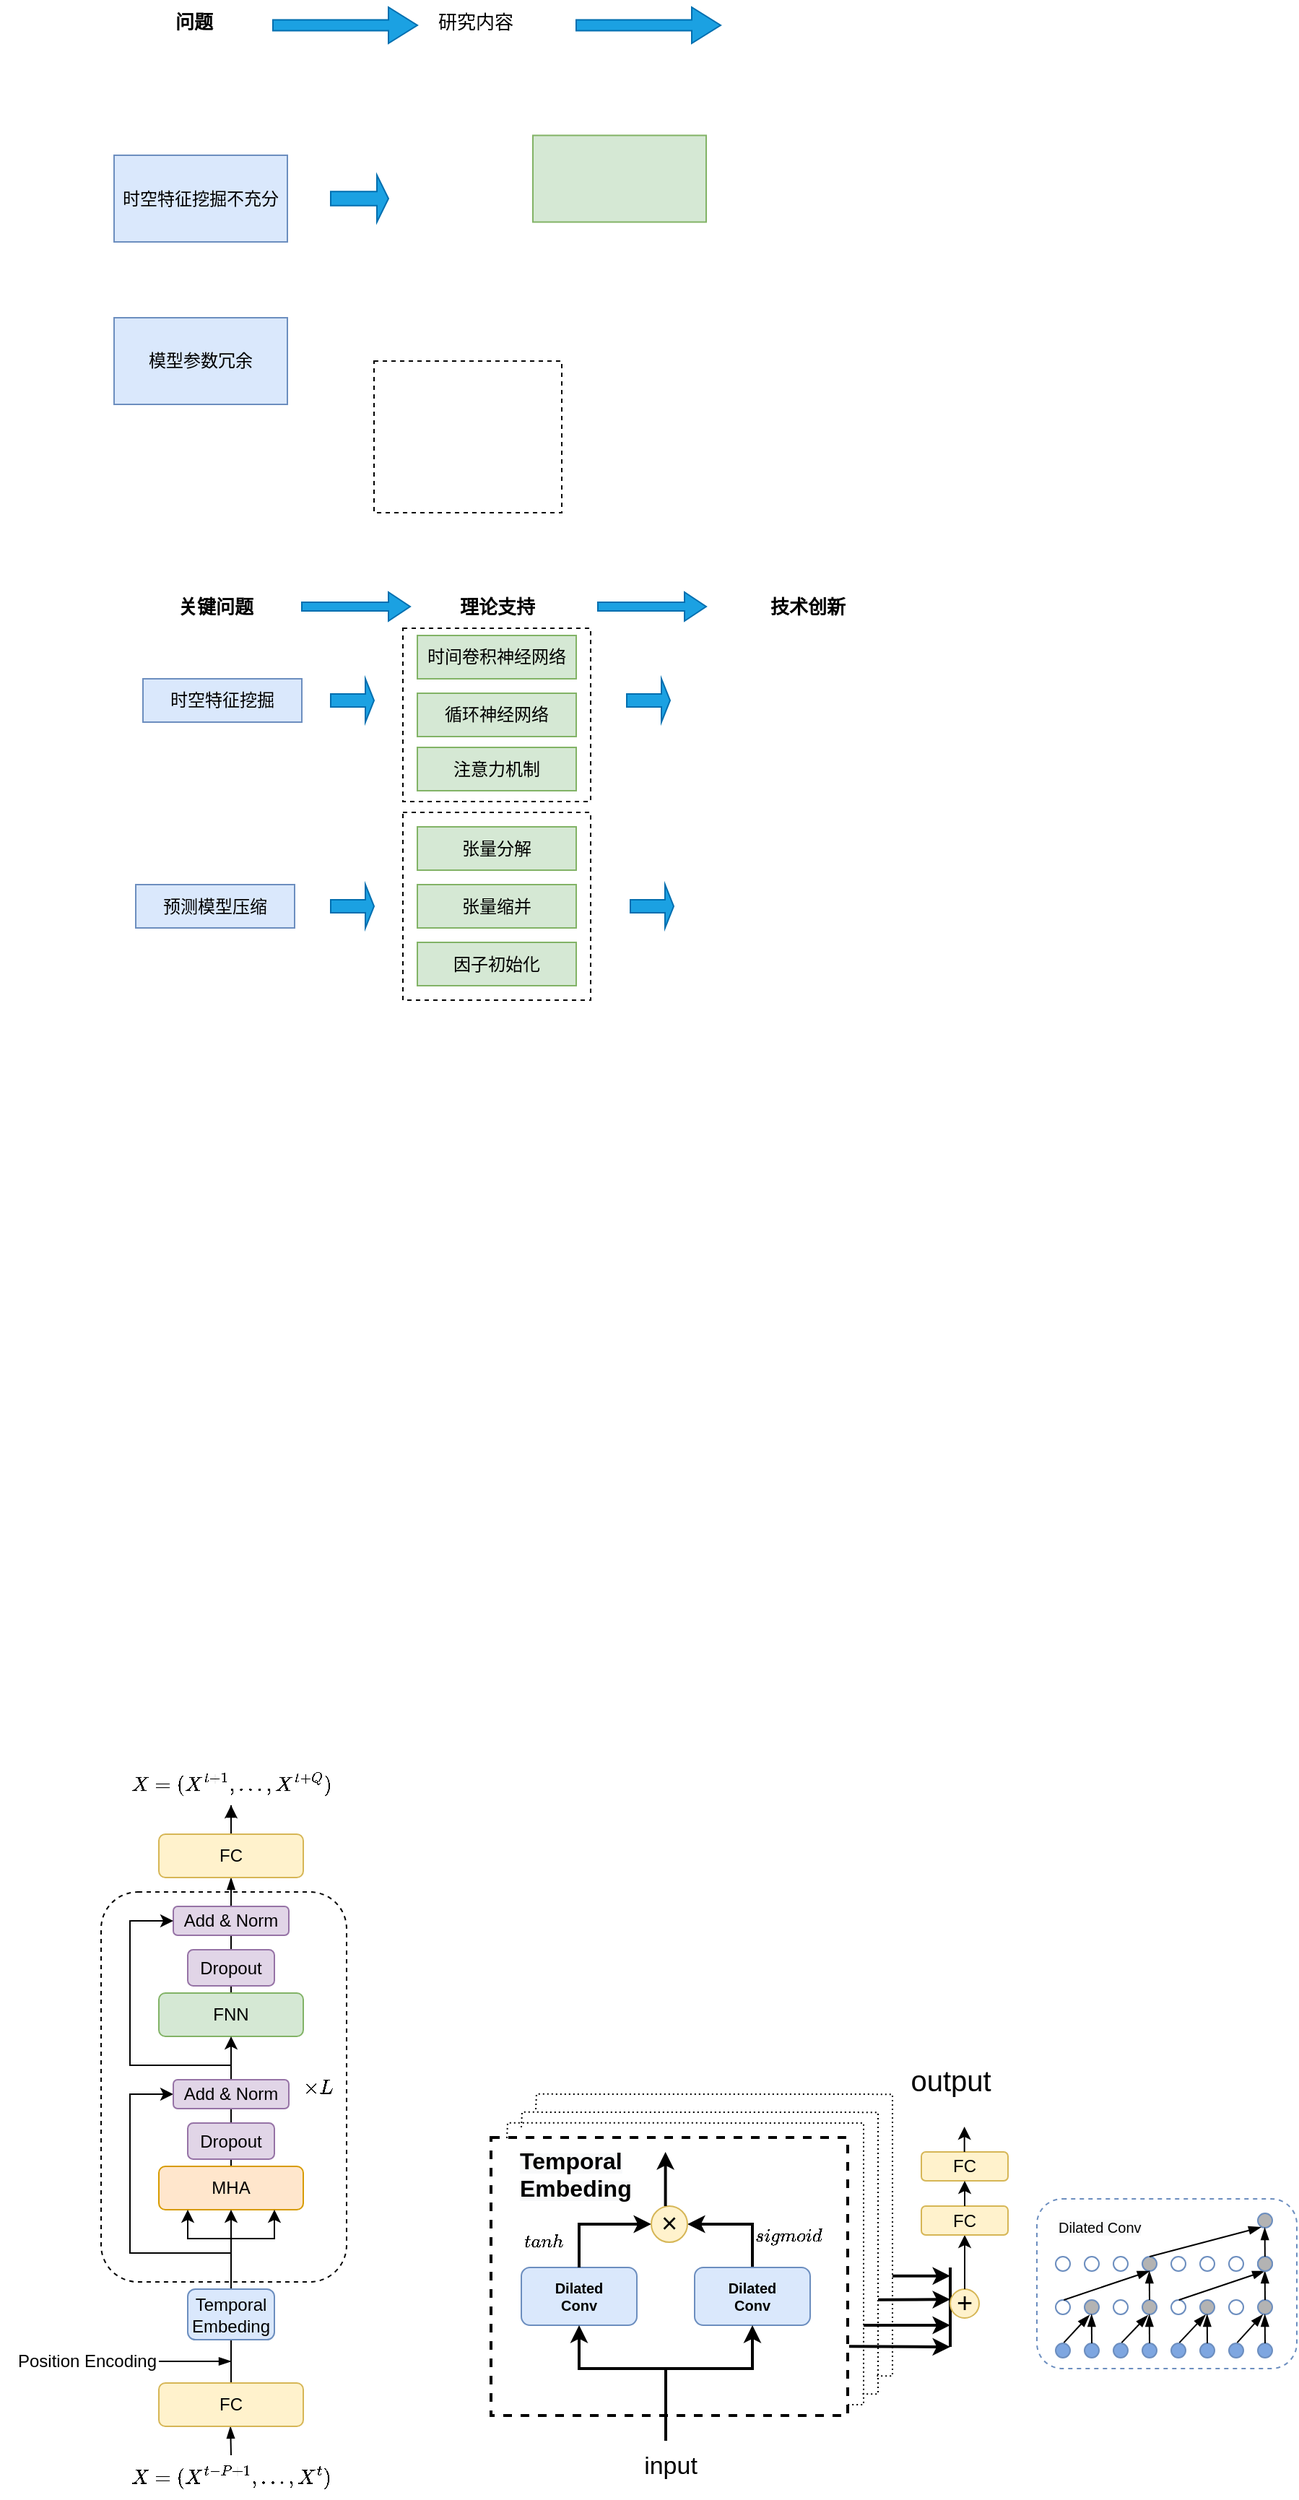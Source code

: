 <mxfile version="20.5.3" type="github">
  <diagram id="NPU_aEP58J2ReD9_5BpP" name="第 1 页">
    <mxGraphModel dx="1146" dy="634" grid="1" gridSize="10" guides="1" tooltips="1" connect="1" arrows="1" fold="1" page="1" pageScale="1" pageWidth="827" pageHeight="1169" math="1" shadow="0">
      <root>
        <mxCell id="0" />
        <mxCell id="1" parent="0" />
        <mxCell id="WZ7j747DOy_lru5aS8Ee-1" value="模型参数冗余" style="rounded=0;whiteSpace=wrap;html=1;fillColor=#dae8fc;strokeColor=#6c8ebf;" parent="1" vertex="1">
          <mxGeometry x="130" y="400" width="120" height="60" as="geometry" />
        </mxCell>
        <mxCell id="WZ7j747DOy_lru5aS8Ee-2" value="&lt;font style=&quot;font-size: 13px;&quot; face=&quot;Lucida Console&quot;&gt;&lt;b&gt;问题&lt;/b&gt;&lt;/font&gt;" style="text;html=1;align=center;verticalAlign=middle;resizable=0;points=[];autosize=1;strokeColor=none;fillColor=none;" parent="1" vertex="1">
          <mxGeometry x="160" y="180" width="50" height="30" as="geometry" />
        </mxCell>
        <mxCell id="WZ7j747DOy_lru5aS8Ee-3" value="时空特征挖掘不充分" style="rounded=0;whiteSpace=wrap;html=1;fillColor=#dae8fc;strokeColor=#6c8ebf;" parent="1" vertex="1">
          <mxGeometry x="130" y="287.5" width="120" height="60" as="geometry" />
        </mxCell>
        <mxCell id="WZ7j747DOy_lru5aS8Ee-6" value="研究内容" style="text;html=1;align=center;verticalAlign=middle;resizable=0;points=[];autosize=1;strokeColor=none;fillColor=none;fontSize=13;fontFamily=Lucida Console;" parent="1" vertex="1">
          <mxGeometry x="340" y="180" width="80" height="30" as="geometry" />
        </mxCell>
        <mxCell id="WZ7j747DOy_lru5aS8Ee-8" value="" style="shape=singleArrow;whiteSpace=wrap;html=1;fontFamily=Lucida Console;fontSize=13;fillColor=#1ba1e2;fontColor=#ffffff;strokeColor=#006EAF;" parent="1" vertex="1">
          <mxGeometry x="240" y="185" width="100" height="25" as="geometry" />
        </mxCell>
        <mxCell id="WZ7j747DOy_lru5aS8Ee-10" value="" style="shape=singleArrow;whiteSpace=wrap;html=1;fontFamily=Lucida Console;fontSize=13;fillColor=#1ba1e2;fontColor=#ffffff;strokeColor=#006EAF;" parent="1" vertex="1">
          <mxGeometry x="450" y="185" width="100" height="25" as="geometry" />
        </mxCell>
        <mxCell id="WZ7j747DOy_lru5aS8Ee-11" value="" style="shape=singleArrow;whiteSpace=wrap;html=1;fontFamily=Lucida Console;fontSize=13;fillColor=#1ba1e2;fontColor=#ffffff;strokeColor=#006EAF;" parent="1" vertex="1">
          <mxGeometry x="280" y="301.25" width="40" height="32.5" as="geometry" />
        </mxCell>
        <mxCell id="WZ7j747DOy_lru5aS8Ee-12" value="" style="rounded=0;whiteSpace=wrap;html=1;fontFamily=Lucida Console;fontSize=13;fillColor=#d5e8d4;strokeColor=#82b366;" parent="1" vertex="1">
          <mxGeometry x="420" y="273.75" width="120" height="60" as="geometry" />
        </mxCell>
        <mxCell id="WZ7j747DOy_lru5aS8Ee-13" value="时空特征挖掘" style="rounded=0;whiteSpace=wrap;html=1;fillColor=#dae8fc;strokeColor=#6c8ebf;" parent="1" vertex="1">
          <mxGeometry x="150" y="650" width="110" height="30" as="geometry" />
        </mxCell>
        <mxCell id="WZ7j747DOy_lru5aS8Ee-14" value="&lt;b&gt;关键问题&lt;/b&gt;" style="text;html=1;align=center;verticalAlign=middle;resizable=0;points=[];autosize=1;strokeColor=none;fillColor=none;fontSize=13;fontFamily=Lucida Console;" parent="1" vertex="1">
          <mxGeometry x="160" y="585" width="80" height="30" as="geometry" />
        </mxCell>
        <mxCell id="WZ7j747DOy_lru5aS8Ee-15" value="预测模型压缩" style="rounded=0;whiteSpace=wrap;html=1;fillColor=#dae8fc;strokeColor=#6c8ebf;" parent="1" vertex="1">
          <mxGeometry x="145" y="792.5" width="110" height="30" as="geometry" />
        </mxCell>
        <mxCell id="WZ7j747DOy_lru5aS8Ee-16" value="&lt;b&gt;理论支持&lt;/b&gt;" style="text;html=1;align=center;verticalAlign=middle;resizable=0;points=[];autosize=1;strokeColor=none;fillColor=none;fontSize=13;fontFamily=Lucida Console;" parent="1" vertex="1">
          <mxGeometry x="355" y="585" width="80" height="30" as="geometry" />
        </mxCell>
        <mxCell id="WZ7j747DOy_lru5aS8Ee-18" value="时间卷积神经网络" style="rounded=0;whiteSpace=wrap;html=1;fillColor=#d5e8d4;strokeColor=#82b366;" parent="1" vertex="1">
          <mxGeometry x="340" y="620" width="110" height="30" as="geometry" />
        </mxCell>
        <mxCell id="WZ7j747DOy_lru5aS8Ee-19" value="注意力机制" style="rounded=0;whiteSpace=wrap;html=1;fillColor=#d5e8d4;strokeColor=#82b366;" parent="1" vertex="1">
          <mxGeometry x="340" y="697.5" width="110" height="30" as="geometry" />
        </mxCell>
        <mxCell id="WZ7j747DOy_lru5aS8Ee-20" value="&lt;b&gt;技术创新&lt;/b&gt;" style="text;html=1;align=center;verticalAlign=middle;resizable=0;points=[];autosize=1;strokeColor=none;fillColor=none;fontSize=13;fontFamily=Lucida Console;" parent="1" vertex="1">
          <mxGeometry x="570" y="585" width="80" height="30" as="geometry" />
        </mxCell>
        <mxCell id="WZ7j747DOy_lru5aS8Ee-21" value="" style="shape=singleArrow;whiteSpace=wrap;html=1;fontFamily=Lucida Console;fontSize=13;fillColor=#1ba1e2;fontColor=#ffffff;strokeColor=#006EAF;" parent="1" vertex="1">
          <mxGeometry x="260" y="590" width="75" height="20" as="geometry" />
        </mxCell>
        <mxCell id="WZ7j747DOy_lru5aS8Ee-23" value="" style="shape=singleArrow;whiteSpace=wrap;html=1;fontFamily=Lucida Console;fontSize=13;fillColor=#1ba1e2;fontColor=#ffffff;strokeColor=#006EAF;" parent="1" vertex="1">
          <mxGeometry x="465" y="590" width="75" height="20" as="geometry" />
        </mxCell>
        <mxCell id="WZ7j747DOy_lru5aS8Ee-25" value="张量分解" style="rounded=0;whiteSpace=wrap;html=1;fillColor=#d5e8d4;strokeColor=#82b366;" parent="1" vertex="1">
          <mxGeometry x="340" y="752.5" width="110" height="30" as="geometry" />
        </mxCell>
        <mxCell id="WZ7j747DOy_lru5aS8Ee-26" value="张量缩并" style="rounded=0;whiteSpace=wrap;html=1;fillColor=#d5e8d4;strokeColor=#82b366;" parent="1" vertex="1">
          <mxGeometry x="340" y="792.5" width="110" height="30" as="geometry" />
        </mxCell>
        <mxCell id="WZ7j747DOy_lru5aS8Ee-27" value="因子初始化" style="rounded=0;whiteSpace=wrap;html=1;fillColor=#d5e8d4;strokeColor=#82b366;" parent="1" vertex="1">
          <mxGeometry x="340" y="832.5" width="110" height="30" as="geometry" />
        </mxCell>
        <mxCell id="WZ7j747DOy_lru5aS8Ee-28" value="" style="rounded=0;whiteSpace=wrap;html=1;fontFamily=Lucida Console;fontSize=13;dashed=1;fillColor=none;" parent="1" vertex="1">
          <mxGeometry x="330" y="742.5" width="130" height="130" as="geometry" />
        </mxCell>
        <mxCell id="WZ7j747DOy_lru5aS8Ee-29" value="" style="rounded=0;whiteSpace=wrap;html=1;fontFamily=Lucida Console;fontSize=13;dashed=1;fillColor=none;" parent="1" vertex="1">
          <mxGeometry x="310" y="430" width="130" height="105" as="geometry" />
        </mxCell>
        <mxCell id="WZ7j747DOy_lru5aS8Ee-30" value="" style="shape=singleArrow;whiteSpace=wrap;html=1;fontFamily=Lucida Console;fontSize=13;fillColor=#1ba1e2;fontColor=#ffffff;strokeColor=#006EAF;" parent="1" vertex="1">
          <mxGeometry x="280" y="650" width="30" height="30" as="geometry" />
        </mxCell>
        <mxCell id="WZ7j747DOy_lru5aS8Ee-31" value="" style="shape=singleArrow;whiteSpace=wrap;html=1;fontFamily=Lucida Console;fontSize=13;fillColor=#1ba1e2;fontColor=#ffffff;strokeColor=#006EAF;" parent="1" vertex="1">
          <mxGeometry x="280" y="792.5" width="30" height="30" as="geometry" />
        </mxCell>
        <mxCell id="WZ7j747DOy_lru5aS8Ee-32" value="" style="rounded=0;whiteSpace=wrap;html=1;fontFamily=Lucida Console;fontSize=13;dashed=1;fillColor=none;" parent="1" vertex="1">
          <mxGeometry x="330" y="615" width="130" height="120" as="geometry" />
        </mxCell>
        <mxCell id="uu5v_pjKChr5HiKAVfeQ-1" value="循环神经网络" style="rounded=0;whiteSpace=wrap;html=1;fillColor=#d5e8d4;strokeColor=#82b366;" vertex="1" parent="1">
          <mxGeometry x="340" y="660" width="110" height="30" as="geometry" />
        </mxCell>
        <mxCell id="uu5v_pjKChr5HiKAVfeQ-8" value="" style="shape=singleArrow;whiteSpace=wrap;html=1;fontFamily=Lucida Console;fontSize=13;fillColor=#1ba1e2;fontColor=#ffffff;strokeColor=#006EAF;" vertex="1" parent="1">
          <mxGeometry x="485" y="650" width="30" height="30" as="geometry" />
        </mxCell>
        <mxCell id="uu5v_pjKChr5HiKAVfeQ-9" value="" style="shape=singleArrow;whiteSpace=wrap;html=1;fontFamily=Lucida Console;fontSize=13;fillColor=#1ba1e2;fontColor=#ffffff;strokeColor=#006EAF;" vertex="1" parent="1">
          <mxGeometry x="487.5" y="792.5" width="30" height="30" as="geometry" />
        </mxCell>
        <mxCell id="uu5v_pjKChr5HiKAVfeQ-154" style="edgeStyle=orthogonalEdgeStyle;rounded=0;orthogonalLoop=1;jettySize=auto;html=1;startArrow=none;startFill=0;endArrow=blockThin;endFill=1;" edge="1" parent="1" source="uu5v_pjKChr5HiKAVfeQ-155">
          <mxGeometry relative="1" as="geometry">
            <mxPoint x="211" y="1480" as="targetPoint" />
          </mxGeometry>
        </mxCell>
        <mxCell id="uu5v_pjKChr5HiKAVfeQ-155" value="FNN" style="rounded=1;whiteSpace=wrap;html=1;fillColor=#d5e8d4;strokeColor=#82b366;" vertex="1" parent="1">
          <mxGeometry x="161" y="1560" width="100" height="30" as="geometry" />
        </mxCell>
        <mxCell id="uu5v_pjKChr5HiKAVfeQ-156" value="" style="edgeStyle=orthogonalEdgeStyle;rounded=0;orthogonalLoop=1;jettySize=auto;html=1;" edge="1" parent="1" source="uu5v_pjKChr5HiKAVfeQ-157" target="uu5v_pjKChr5HiKAVfeQ-155">
          <mxGeometry relative="1" as="geometry" />
        </mxCell>
        <mxCell id="uu5v_pjKChr5HiKAVfeQ-157" value="MHA" style="rounded=1;whiteSpace=wrap;html=1;fillColor=#ffe6cc;strokeColor=#d79b00;" vertex="1" parent="1">
          <mxGeometry x="161" y="1680" width="100" height="30" as="geometry" />
        </mxCell>
        <mxCell id="uu5v_pjKChr5HiKAVfeQ-158" value="$$X = (X^{t-P+1},...,X^{t})$$" style="text;html=1;align=center;verticalAlign=middle;resizable=0;points=[];autosize=1;strokeColor=none;fillColor=none;" vertex="1" parent="1">
          <mxGeometry x="126" y="1880" width="170" height="30" as="geometry" />
        </mxCell>
        <mxCell id="uu5v_pjKChr5HiKAVfeQ-159" value="" style="endArrow=blockThin;html=1;rounded=0;endFill=1;" edge="1" parent="1">
          <mxGeometry width="50" height="50" relative="1" as="geometry">
            <mxPoint x="211" y="1880" as="sourcePoint" />
            <mxPoint x="210.58" y="1860" as="targetPoint" />
          </mxGeometry>
        </mxCell>
        <mxCell id="uu5v_pjKChr5HiKAVfeQ-160" style="edgeStyle=orthogonalEdgeStyle;rounded=0;orthogonalLoop=1;jettySize=auto;html=1;endArrow=classic;endFill=1;" edge="1" parent="1" source="uu5v_pjKChr5HiKAVfeQ-161">
          <mxGeometry relative="1" as="geometry">
            <mxPoint x="211" y="1710" as="targetPoint" />
          </mxGeometry>
        </mxCell>
        <mxCell id="uu5v_pjKChr5HiKAVfeQ-161" value="FC" style="rounded=1;whiteSpace=wrap;html=1;fillColor=#fff2cc;strokeColor=#d6b656;" vertex="1" parent="1">
          <mxGeometry x="161" y="1830" width="100" height="30" as="geometry" />
        </mxCell>
        <mxCell id="uu5v_pjKChr5HiKAVfeQ-162" value="" style="endArrow=classic;html=1;rounded=0;endFill=1;startArrow=classic;startFill=1;" edge="1" parent="1">
          <mxGeometry width="50" height="50" relative="1" as="geometry">
            <mxPoint x="181" y="1710" as="sourcePoint" />
            <mxPoint x="241" y="1710" as="targetPoint" />
            <Array as="points">
              <mxPoint x="181" y="1730" />
              <mxPoint x="241" y="1730" />
            </Array>
          </mxGeometry>
        </mxCell>
        <mxCell id="uu5v_pjKChr5HiKAVfeQ-163" value="" style="endArrow=classic;html=1;rounded=0;entryX=0;entryY=0.5;entryDx=0;entryDy=0;" edge="1" parent="1" target="uu5v_pjKChr5HiKAVfeQ-168">
          <mxGeometry width="50" height="50" relative="1" as="geometry">
            <mxPoint x="211" y="1740" as="sourcePoint" />
            <mxPoint x="161" y="1630" as="targetPoint" />
            <Array as="points">
              <mxPoint x="141" y="1740" />
              <mxPoint x="141" y="1630" />
            </Array>
          </mxGeometry>
        </mxCell>
        <mxCell id="uu5v_pjKChr5HiKAVfeQ-164" style="edgeStyle=orthogonalEdgeStyle;rounded=0;orthogonalLoop=1;jettySize=auto;html=1;startArrow=none;startFill=0;endArrow=blockThin;endFill=1;" edge="1" parent="1">
          <mxGeometry relative="1" as="geometry">
            <mxPoint x="211" y="1815" as="targetPoint" />
            <mxPoint x="161" y="1815" as="sourcePoint" />
          </mxGeometry>
        </mxCell>
        <mxCell id="uu5v_pjKChr5HiKAVfeQ-165" value="Position Encoding" style="text;html=1;align=center;verticalAlign=middle;resizable=0;points=[];autosize=1;strokeColor=none;fillColor=none;" vertex="1" parent="1">
          <mxGeometry x="51" y="1800" width="120" height="30" as="geometry" />
        </mxCell>
        <mxCell id="uu5v_pjKChr5HiKAVfeQ-166" value="Temporal Embeding" style="rounded=1;whiteSpace=wrap;html=1;fillColor=#dae8fc;strokeColor=#6c8ebf;" vertex="1" parent="1">
          <mxGeometry x="181" y="1765" width="60" height="35" as="geometry" />
        </mxCell>
        <mxCell id="uu5v_pjKChr5HiKAVfeQ-167" value="Dropout" style="rounded=1;whiteSpace=wrap;html=1;fillColor=#e1d5e7;strokeColor=#9673a6;" vertex="1" parent="1">
          <mxGeometry x="181" y="1650" width="60" height="25" as="geometry" />
        </mxCell>
        <mxCell id="uu5v_pjKChr5HiKAVfeQ-168" value="Add &amp;amp; Norm" style="rounded=1;whiteSpace=wrap;html=1;fillColor=#e1d5e7;strokeColor=#9673a6;" vertex="1" parent="1">
          <mxGeometry x="171" y="1620" width="80" height="20" as="geometry" />
        </mxCell>
        <mxCell id="uu5v_pjKChr5HiKAVfeQ-169" value="Dropout" style="rounded=1;whiteSpace=wrap;html=1;fillColor=#e1d5e7;strokeColor=#9673a6;" vertex="1" parent="1">
          <mxGeometry x="181" y="1530" width="60" height="25" as="geometry" />
        </mxCell>
        <mxCell id="uu5v_pjKChr5HiKAVfeQ-170" value="Add &amp;amp; Norm" style="rounded=1;whiteSpace=wrap;html=1;fillColor=#e1d5e7;strokeColor=#9673a6;" vertex="1" parent="1">
          <mxGeometry x="171" y="1500" width="80" height="20" as="geometry" />
        </mxCell>
        <mxCell id="uu5v_pjKChr5HiKAVfeQ-171" value="" style="endArrow=classic;html=1;rounded=0;entryX=0;entryY=0.5;entryDx=0;entryDy=0;" edge="1" parent="1" target="uu5v_pjKChr5HiKAVfeQ-170">
          <mxGeometry width="50" height="50" relative="1" as="geometry">
            <mxPoint x="211" y="1610" as="sourcePoint" />
            <mxPoint x="171" y="1500" as="targetPoint" />
            <Array as="points">
              <mxPoint x="141" y="1610" />
              <mxPoint x="141" y="1510" />
            </Array>
          </mxGeometry>
        </mxCell>
        <mxCell id="uu5v_pjKChr5HiKAVfeQ-172" style="edgeStyle=orthogonalEdgeStyle;rounded=0;orthogonalLoop=1;jettySize=auto;html=1;startArrow=none;startFill=0;endArrow=classic;endFill=1;" edge="1" parent="1" source="uu5v_pjKChr5HiKAVfeQ-174">
          <mxGeometry relative="1" as="geometry">
            <mxPoint x="211" y="1430" as="targetPoint" />
          </mxGeometry>
        </mxCell>
        <mxCell id="uu5v_pjKChr5HiKAVfeQ-173" value="" style="edgeStyle=orthogonalEdgeStyle;rounded=0;orthogonalLoop=1;jettySize=auto;html=1;fontSize=20;endArrow=blockThin;endFill=1;" edge="1" parent="1" source="uu5v_pjKChr5HiKAVfeQ-174" target="uu5v_pjKChr5HiKAVfeQ-175">
          <mxGeometry relative="1" as="geometry" />
        </mxCell>
        <mxCell id="uu5v_pjKChr5HiKAVfeQ-174" value="FC" style="rounded=1;whiteSpace=wrap;html=1;fillColor=#fff2cc;strokeColor=#d6b656;" vertex="1" parent="1">
          <mxGeometry x="161" y="1450" width="100" height="30" as="geometry" />
        </mxCell>
        <mxCell id="uu5v_pjKChr5HiKAVfeQ-175" value="$$X = (X^{t+1},...,X^{t+Q})$$" style="text;html=1;align=center;verticalAlign=middle;resizable=0;points=[];autosize=1;strokeColor=none;fillColor=none;" vertex="1" parent="1">
          <mxGeometry x="121" y="1400" width="180" height="30" as="geometry" />
        </mxCell>
        <mxCell id="uu5v_pjKChr5HiKAVfeQ-176" value="" style="rounded=1;whiteSpace=wrap;html=1;fillColor=none;dashed=1;" vertex="1" parent="1">
          <mxGeometry x="121" y="1490" width="170" height="270" as="geometry" />
        </mxCell>
        <mxCell id="uu5v_pjKChr5HiKAVfeQ-177" value="$$×L$$" style="text;html=1;align=center;verticalAlign=middle;resizable=0;points=[];autosize=1;strokeColor=none;fillColor=none;dashed=1;" vertex="1" parent="1">
          <mxGeometry x="241" y="1610" width="60" height="30" as="geometry" />
        </mxCell>
        <mxCell id="uu5v_pjKChr5HiKAVfeQ-178" value="" style="rounded=1;whiteSpace=wrap;html=1;fillColor=none;strokeColor=#6c8ebf;dashed=1;" vertex="1" parent="1">
          <mxGeometry x="769" y="1702.5" width="180" height="117.5" as="geometry" />
        </mxCell>
        <mxCell id="uu5v_pjKChr5HiKAVfeQ-179" value="" style="ellipse;whiteSpace=wrap;html=1;aspect=fixed;fillColor=#7EA6E0;strokeColor=#6c8ebf;" vertex="1" parent="1">
          <mxGeometry x="782" y="1802.5" width="10" height="10" as="geometry" />
        </mxCell>
        <mxCell id="uu5v_pjKChr5HiKAVfeQ-180" value="" style="ellipse;whiteSpace=wrap;html=1;aspect=fixed;fillColor=#7EA6E0;strokeColor=#6c8ebf;" vertex="1" parent="1">
          <mxGeometry x="802" y="1802.5" width="10" height="10" as="geometry" />
        </mxCell>
        <mxCell id="uu5v_pjKChr5HiKAVfeQ-181" value="" style="ellipse;whiteSpace=wrap;html=1;aspect=fixed;fillColor=#FFFFFF;strokeColor=#6c8ebf;" vertex="1" parent="1">
          <mxGeometry x="782" y="1772.5" width="10" height="10" as="geometry" />
        </mxCell>
        <mxCell id="uu5v_pjKChr5HiKAVfeQ-182" value="" style="ellipse;whiteSpace=wrap;html=1;aspect=fixed;fillColor=#B3B3B3;strokeColor=#6c8ebf;" vertex="1" parent="1">
          <mxGeometry x="802" y="1772.5" width="10" height="10" as="geometry" />
        </mxCell>
        <mxCell id="uu5v_pjKChr5HiKAVfeQ-183" value="" style="ellipse;whiteSpace=wrap;html=1;aspect=fixed;fillColor=#FFFFFF;strokeColor=#6c8ebf;" vertex="1" parent="1">
          <mxGeometry x="782" y="1742.5" width="10" height="10" as="geometry" />
        </mxCell>
        <mxCell id="uu5v_pjKChr5HiKAVfeQ-184" value="" style="ellipse;whiteSpace=wrap;html=1;aspect=fixed;fillColor=#FFFFFF;strokeColor=#6c8ebf;" vertex="1" parent="1">
          <mxGeometry x="802" y="1742.5" width="10" height="10" as="geometry" />
        </mxCell>
        <mxCell id="uu5v_pjKChr5HiKAVfeQ-185" value="" style="ellipse;whiteSpace=wrap;html=1;aspect=fixed;fillColor=#FFFFFF;strokeColor=#6c8ebf;" vertex="1" parent="1">
          <mxGeometry x="822" y="1742.5" width="10" height="10" as="geometry" />
        </mxCell>
        <mxCell id="uu5v_pjKChr5HiKAVfeQ-186" value="" style="ellipse;whiteSpace=wrap;html=1;aspect=fixed;fillColor=#B3B3B3;strokeColor=#6c8ebf;" vertex="1" parent="1">
          <mxGeometry x="842" y="1742.5" width="10" height="10" as="geometry" />
        </mxCell>
        <mxCell id="uu5v_pjKChr5HiKAVfeQ-187" value="" style="ellipse;whiteSpace=wrap;html=1;aspect=fixed;fillColor=#FFFFFF;strokeColor=#6c8ebf;" vertex="1" parent="1">
          <mxGeometry x="862" y="1742.5" width="10" height="10" as="geometry" />
        </mxCell>
        <mxCell id="uu5v_pjKChr5HiKAVfeQ-188" value="" style="ellipse;whiteSpace=wrap;html=1;aspect=fixed;fillColor=#FFFFFF;strokeColor=#6c8ebf;" vertex="1" parent="1">
          <mxGeometry x="882" y="1742.5" width="10" height="10" as="geometry" />
        </mxCell>
        <mxCell id="uu5v_pjKChr5HiKAVfeQ-189" value="" style="endArrow=blockThin;html=1;rounded=0;exitX=0.567;exitY=-0.044;exitDx=0;exitDy=0;exitPerimeter=0;endFill=1;entryX=0.34;entryY=1.045;entryDx=0;entryDy=0;entryPerimeter=0;" edge="1" parent="1" source="uu5v_pjKChr5HiKAVfeQ-179" target="uu5v_pjKChr5HiKAVfeQ-182">
          <mxGeometry width="50" height="50" relative="1" as="geometry">
            <mxPoint x="782" y="1802.5" as="sourcePoint" />
            <mxPoint x="802" y="1782.5" as="targetPoint" />
          </mxGeometry>
        </mxCell>
        <mxCell id="uu5v_pjKChr5HiKAVfeQ-190" value="" style="endArrow=blockThin;html=1;rounded=0;endFill=1;" edge="1" parent="1">
          <mxGeometry width="50" height="50" relative="1" as="geometry">
            <mxPoint x="807" y="1802.5" as="sourcePoint" />
            <mxPoint x="806.86" y="1782.5" as="targetPoint" />
          </mxGeometry>
        </mxCell>
        <mxCell id="uu5v_pjKChr5HiKAVfeQ-191" value="" style="ellipse;whiteSpace=wrap;html=1;aspect=fixed;fillColor=#7EA6E0;strokeColor=#6c8ebf;" vertex="1" parent="1">
          <mxGeometry x="822" y="1802.5" width="10" height="10" as="geometry" />
        </mxCell>
        <mxCell id="uu5v_pjKChr5HiKAVfeQ-192" value="" style="ellipse;whiteSpace=wrap;html=1;aspect=fixed;fillColor=#7EA6E0;strokeColor=#6c8ebf;" vertex="1" parent="1">
          <mxGeometry x="842" y="1802.5" width="10" height="10" as="geometry" />
        </mxCell>
        <mxCell id="uu5v_pjKChr5HiKAVfeQ-193" value="" style="ellipse;whiteSpace=wrap;html=1;aspect=fixed;fillColor=#FFFFFF;strokeColor=#6c8ebf;" vertex="1" parent="1">
          <mxGeometry x="822" y="1772.5" width="10" height="10" as="geometry" />
        </mxCell>
        <mxCell id="uu5v_pjKChr5HiKAVfeQ-194" value="" style="ellipse;whiteSpace=wrap;html=1;aspect=fixed;fillColor=#B3B3B3;strokeColor=#6c8ebf;" vertex="1" parent="1">
          <mxGeometry x="842" y="1772.5" width="10" height="10" as="geometry" />
        </mxCell>
        <mxCell id="uu5v_pjKChr5HiKAVfeQ-195" value="" style="endArrow=blockThin;html=1;rounded=0;exitX=0.567;exitY=-0.044;exitDx=0;exitDy=0;exitPerimeter=0;endFill=1;entryX=0.379;entryY=1.064;entryDx=0;entryDy=0;entryPerimeter=0;" edge="1" parent="1" source="uu5v_pjKChr5HiKAVfeQ-191" target="uu5v_pjKChr5HiKAVfeQ-194">
          <mxGeometry width="50" height="50" relative="1" as="geometry">
            <mxPoint x="822" y="1802.5" as="sourcePoint" />
            <mxPoint x="842" y="1782.5" as="targetPoint" />
          </mxGeometry>
        </mxCell>
        <mxCell id="uu5v_pjKChr5HiKAVfeQ-196" value="" style="endArrow=blockThin;html=1;rounded=0;endFill=1;" edge="1" parent="1">
          <mxGeometry width="50" height="50" relative="1" as="geometry">
            <mxPoint x="847" y="1802.5" as="sourcePoint" />
            <mxPoint x="846.86" y="1782.5" as="targetPoint" />
          </mxGeometry>
        </mxCell>
        <mxCell id="uu5v_pjKChr5HiKAVfeQ-197" value="" style="ellipse;whiteSpace=wrap;html=1;aspect=fixed;fillColor=#7EA6E0;strokeColor=#6c8ebf;" vertex="1" parent="1">
          <mxGeometry x="862" y="1802.5" width="10" height="10" as="geometry" />
        </mxCell>
        <mxCell id="uu5v_pjKChr5HiKAVfeQ-198" value="" style="ellipse;whiteSpace=wrap;html=1;aspect=fixed;fillColor=#7EA6E0;strokeColor=#6c8ebf;" vertex="1" parent="1">
          <mxGeometry x="882" y="1802.5" width="10" height="10" as="geometry" />
        </mxCell>
        <mxCell id="uu5v_pjKChr5HiKAVfeQ-199" value="" style="ellipse;whiteSpace=wrap;html=1;aspect=fixed;fillColor=#FFFFFF;strokeColor=#6c8ebf;" vertex="1" parent="1">
          <mxGeometry x="862" y="1772.5" width="10" height="10" as="geometry" />
        </mxCell>
        <mxCell id="uu5v_pjKChr5HiKAVfeQ-200" value="" style="ellipse;whiteSpace=wrap;html=1;aspect=fixed;fillColor=#B3B3B3;strokeColor=#6c8ebf;" vertex="1" parent="1">
          <mxGeometry x="882" y="1772.5" width="10" height="10" as="geometry" />
        </mxCell>
        <mxCell id="uu5v_pjKChr5HiKAVfeQ-201" value="" style="endArrow=blockThin;html=1;rounded=0;exitX=0.567;exitY=-0.044;exitDx=0;exitDy=0;exitPerimeter=0;endFill=1;entryX=0.379;entryY=1.025;entryDx=0;entryDy=0;entryPerimeter=0;" edge="1" parent="1" source="uu5v_pjKChr5HiKAVfeQ-197" target="uu5v_pjKChr5HiKAVfeQ-200">
          <mxGeometry width="50" height="50" relative="1" as="geometry">
            <mxPoint x="862" y="1802.5" as="sourcePoint" />
            <mxPoint x="882" y="1782.5" as="targetPoint" />
          </mxGeometry>
        </mxCell>
        <mxCell id="uu5v_pjKChr5HiKAVfeQ-202" value="" style="endArrow=blockThin;html=1;rounded=0;endFill=1;" edge="1" parent="1">
          <mxGeometry width="50" height="50" relative="1" as="geometry">
            <mxPoint x="887" y="1802.5" as="sourcePoint" />
            <mxPoint x="886.86" y="1782.5" as="targetPoint" />
          </mxGeometry>
        </mxCell>
        <mxCell id="uu5v_pjKChr5HiKAVfeQ-203" value="" style="ellipse;whiteSpace=wrap;html=1;aspect=fixed;fillColor=#7EA6E0;strokeColor=#6c8ebf;" vertex="1" parent="1">
          <mxGeometry x="902" y="1802.5" width="10" height="10" as="geometry" />
        </mxCell>
        <mxCell id="uu5v_pjKChr5HiKAVfeQ-204" value="" style="ellipse;whiteSpace=wrap;html=1;aspect=fixed;fillColor=#7EA6E0;strokeColor=#6c8ebf;" vertex="1" parent="1">
          <mxGeometry x="922" y="1802.5" width="10" height="10" as="geometry" />
        </mxCell>
        <mxCell id="uu5v_pjKChr5HiKAVfeQ-205" value="" style="ellipse;whiteSpace=wrap;html=1;aspect=fixed;fillColor=#FFFFFF;strokeColor=#6c8ebf;" vertex="1" parent="1">
          <mxGeometry x="902" y="1772.5" width="10" height="10" as="geometry" />
        </mxCell>
        <mxCell id="uu5v_pjKChr5HiKAVfeQ-206" value="" style="ellipse;whiteSpace=wrap;html=1;aspect=fixed;fillColor=#B3B3B3;strokeColor=#6c8ebf;" vertex="1" parent="1">
          <mxGeometry x="922" y="1772.5" width="10" height="10" as="geometry" />
        </mxCell>
        <mxCell id="uu5v_pjKChr5HiKAVfeQ-207" value="" style="endArrow=blockThin;html=1;rounded=0;exitX=0.567;exitY=-0.044;exitDx=0;exitDy=0;exitPerimeter=0;endFill=1;entryX=0.34;entryY=1.006;entryDx=0;entryDy=0;entryPerimeter=0;" edge="1" parent="1" source="uu5v_pjKChr5HiKAVfeQ-203" target="uu5v_pjKChr5HiKAVfeQ-206">
          <mxGeometry width="50" height="50" relative="1" as="geometry">
            <mxPoint x="902" y="1802.5" as="sourcePoint" />
            <mxPoint x="922" y="1782.5" as="targetPoint" />
          </mxGeometry>
        </mxCell>
        <mxCell id="uu5v_pjKChr5HiKAVfeQ-208" value="" style="endArrow=blockThin;html=1;rounded=0;endFill=1;" edge="1" parent="1">
          <mxGeometry width="50" height="50" relative="1" as="geometry">
            <mxPoint x="927" y="1802.5" as="sourcePoint" />
            <mxPoint x="926.86" y="1782.5" as="targetPoint" />
          </mxGeometry>
        </mxCell>
        <mxCell id="uu5v_pjKChr5HiKAVfeQ-209" value="" style="ellipse;whiteSpace=wrap;html=1;aspect=fixed;fillColor=#FFFFFF;strokeColor=#6c8ebf;" vertex="1" parent="1">
          <mxGeometry x="902" y="1742.5" width="10" height="10" as="geometry" />
        </mxCell>
        <mxCell id="uu5v_pjKChr5HiKAVfeQ-210" value="" style="ellipse;whiteSpace=wrap;html=1;aspect=fixed;fillColor=#B3B3B3;strokeColor=#6c8ebf;" vertex="1" parent="1">
          <mxGeometry x="922" y="1742.5" width="10" height="10" as="geometry" />
        </mxCell>
        <mxCell id="uu5v_pjKChr5HiKAVfeQ-211" value="" style="endArrow=blockThin;html=1;rounded=0;exitX=0.567;exitY=-0.044;exitDx=0;exitDy=0;exitPerimeter=0;endFill=1;entryX=0.5;entryY=1;entryDx=0;entryDy=0;" edge="1" parent="1" target="uu5v_pjKChr5HiKAVfeQ-186">
          <mxGeometry width="50" height="50" relative="1" as="geometry">
            <mxPoint x="787.67" y="1772.5" as="sourcePoint" />
            <mxPoint x="802" y="1752.94" as="targetPoint" />
          </mxGeometry>
        </mxCell>
        <mxCell id="uu5v_pjKChr5HiKAVfeQ-212" value="" style="endArrow=blockThin;html=1;rounded=0;endFill=1;" edge="1" parent="1">
          <mxGeometry width="50" height="50" relative="1" as="geometry">
            <mxPoint x="847" y="1772.5" as="sourcePoint" />
            <mxPoint x="846.86" y="1752.5" as="targetPoint" />
          </mxGeometry>
        </mxCell>
        <mxCell id="uu5v_pjKChr5HiKAVfeQ-213" value="" style="endArrow=blockThin;html=1;rounded=0;exitX=0.567;exitY=-0.044;exitDx=0;exitDy=0;exitPerimeter=0;endFill=1;entryX=0.5;entryY=1;entryDx=0;entryDy=0;" edge="1" parent="1">
          <mxGeometry width="50" height="50" relative="1" as="geometry">
            <mxPoint x="867.34" y="1772.5" as="sourcePoint" />
            <mxPoint x="926.67" y="1752.5" as="targetPoint" />
          </mxGeometry>
        </mxCell>
        <mxCell id="uu5v_pjKChr5HiKAVfeQ-214" value="" style="endArrow=blockThin;html=1;rounded=0;endFill=1;" edge="1" parent="1">
          <mxGeometry width="50" height="50" relative="1" as="geometry">
            <mxPoint x="927" y="1772.5" as="sourcePoint" />
            <mxPoint x="926.86" y="1752.5" as="targetPoint" />
          </mxGeometry>
        </mxCell>
        <mxCell id="uu5v_pjKChr5HiKAVfeQ-215" value="" style="ellipse;whiteSpace=wrap;html=1;aspect=fixed;fillColor=#B3B3B3;strokeColor=#6c8ebf;" vertex="1" parent="1">
          <mxGeometry x="922" y="1742.5" width="10" height="10" as="geometry" />
        </mxCell>
        <mxCell id="uu5v_pjKChr5HiKAVfeQ-216" value="" style="ellipse;whiteSpace=wrap;html=1;aspect=fixed;fillColor=#B3B3B3;strokeColor=#6c8ebf;" vertex="1" parent="1">
          <mxGeometry x="922" y="1712.5" width="10" height="10" as="geometry" />
        </mxCell>
        <mxCell id="uu5v_pjKChr5HiKAVfeQ-217" value="" style="endArrow=blockThin;html=1;rounded=0;exitX=0.5;exitY=0;exitDx=0;exitDy=0;endFill=1;entryX=0.21;entryY=0.966;entryDx=0;entryDy=0;entryPerimeter=0;" edge="1" parent="1" source="uu5v_pjKChr5HiKAVfeQ-186" target="uu5v_pjKChr5HiKAVfeQ-216">
          <mxGeometry width="50" height="50" relative="1" as="geometry">
            <mxPoint x="842.67" y="1742.5" as="sourcePoint" />
            <mxPoint x="902" y="1722.5" as="targetPoint" />
          </mxGeometry>
        </mxCell>
        <mxCell id="uu5v_pjKChr5HiKAVfeQ-218" value="" style="endArrow=blockThin;html=1;rounded=0;endFill=1;" edge="1" parent="1">
          <mxGeometry width="50" height="50" relative="1" as="geometry">
            <mxPoint x="926.94" y="1742.5" as="sourcePoint" />
            <mxPoint x="926.8" y="1722.5" as="targetPoint" />
          </mxGeometry>
        </mxCell>
        <mxCell id="uu5v_pjKChr5HiKAVfeQ-219" value="&lt;span style=&quot;color: rgb(0, 0, 0); font-family: Helvetica; font-style: normal; font-variant-ligatures: normal; font-variant-caps: normal; letter-spacing: normal; orphans: 2; text-align: center; text-indent: 0px; text-transform: none; widows: 2; word-spacing: 0px; -webkit-text-stroke-width: 0px; background-color: rgb(248, 249, 250); text-decoration-thickness: initial; text-decoration-style: initial; text-decoration-color: initial; float: none; display: inline !important;&quot;&gt;&lt;font style=&quot;font-size: 16px;&quot;&gt;&lt;b&gt;Temporal Embeding&lt;/b&gt;&lt;/font&gt;&lt;/span&gt;" style="text;whiteSpace=wrap;html=1;" vertex="1" parent="1">
          <mxGeometry x="409" y="1660" width="60" height="45" as="geometry" />
        </mxCell>
        <mxCell id="uu5v_pjKChr5HiKAVfeQ-220" value="&lt;b&gt;Dilated&lt;br&gt;Conv&lt;/b&gt;" style="rounded=1;whiteSpace=wrap;html=1;fontFamily=Helvetica;fontSize=10;strokeColor=#6c8ebf;fillColor=#dae8fc;" vertex="1" parent="1">
          <mxGeometry x="412" y="1750" width="80" height="40" as="geometry" />
        </mxCell>
        <mxCell id="uu5v_pjKChr5HiKAVfeQ-221" style="edgeStyle=orthogonalEdgeStyle;rounded=0;orthogonalLoop=1;jettySize=auto;html=1;entryX=1;entryY=0.5;entryDx=0;entryDy=0;fontFamily=Helvetica;fontSize=19;fontColor=default;strokeWidth=2;" edge="1" parent="1" source="uu5v_pjKChr5HiKAVfeQ-222" target="uu5v_pjKChr5HiKAVfeQ-226">
          <mxGeometry relative="1" as="geometry">
            <Array as="points">
              <mxPoint x="572" y="1720" />
            </Array>
          </mxGeometry>
        </mxCell>
        <mxCell id="uu5v_pjKChr5HiKAVfeQ-222" value="&lt;b&gt;Dilated&lt;br&gt;Conv&lt;/b&gt;" style="rounded=1;whiteSpace=wrap;html=1;fontFamily=Helvetica;fontSize=10;strokeColor=#6c8ebf;fillColor=#dae8fc;" vertex="1" parent="1">
          <mxGeometry x="532" y="1750" width="80" height="40" as="geometry" />
        </mxCell>
        <mxCell id="uu5v_pjKChr5HiKAVfeQ-223" value="" style="endArrow=classic;startArrow=classic;html=1;rounded=0;fontFamily=Helvetica;fontSize=10;fontColor=default;exitX=0.5;exitY=1;exitDx=0;exitDy=0;entryX=0.5;entryY=1;entryDx=0;entryDy=0;strokeWidth=2;" edge="1" parent="1" source="uu5v_pjKChr5HiKAVfeQ-220" target="uu5v_pjKChr5HiKAVfeQ-222">
          <mxGeometry width="50" height="50" relative="1" as="geometry">
            <mxPoint x="452" y="1840" as="sourcePoint" />
            <mxPoint x="612" y="1830" as="targetPoint" />
            <Array as="points">
              <mxPoint x="452" y="1820" />
              <mxPoint x="462" y="1820" />
              <mxPoint x="572" y="1820" />
            </Array>
          </mxGeometry>
        </mxCell>
        <mxCell id="uu5v_pjKChr5HiKAVfeQ-224" value="" style="endArrow=none;html=1;rounded=0;fontFamily=Helvetica;fontSize=10;fontColor=default;strokeWidth=2;" edge="1" parent="1">
          <mxGeometry width="50" height="50" relative="1" as="geometry">
            <mxPoint x="512" y="1870" as="sourcePoint" />
            <mxPoint x="512" y="1820" as="targetPoint" />
          </mxGeometry>
        </mxCell>
        <mxCell id="uu5v_pjKChr5HiKAVfeQ-225" value="" style="endArrow=classic;html=1;rounded=0;fontFamily=Helvetica;fontSize=10;fontColor=default;exitX=0.5;exitY=0;exitDx=0;exitDy=0;strokeWidth=2;" edge="1" parent="1" source="uu5v_pjKChr5HiKAVfeQ-220" target="uu5v_pjKChr5HiKAVfeQ-226">
          <mxGeometry width="50" height="50" relative="1" as="geometry">
            <mxPoint x="452" y="1745" as="sourcePoint" />
            <mxPoint x="502" y="1720" as="targetPoint" />
            <Array as="points">
              <mxPoint x="452" y="1720" />
            </Array>
          </mxGeometry>
        </mxCell>
        <mxCell id="uu5v_pjKChr5HiKAVfeQ-226" value="&lt;font style=&quot;font-size: 19px;&quot;&gt;×&lt;/font&gt;" style="ellipse;whiteSpace=wrap;html=1;aspect=fixed;fontFamily=Helvetica;fontSize=10;strokeColor=#d6b656;fillColor=#fff2cc;" vertex="1" parent="1">
          <mxGeometry x="502" y="1707.5" width="25" height="25" as="geometry" />
        </mxCell>
        <mxCell id="uu5v_pjKChr5HiKAVfeQ-227" value="&lt;span style=&quot;font-size: 11px;&quot;&gt;$$sigmoid$$&lt;/span&gt;" style="text;html=1;align=center;verticalAlign=middle;resizable=0;points=[];autosize=1;strokeColor=none;fillColor=none;fontSize=19;fontFamily=Helvetica;fontColor=default;strokeWidth=2;" vertex="1" parent="1">
          <mxGeometry x="552" y="1707.5" width="90" height="40" as="geometry" />
        </mxCell>
        <mxCell id="uu5v_pjKChr5HiKAVfeQ-228" value="" style="endArrow=classic;html=1;rounded=0;fontFamily=Helvetica;fontSize=19;fontColor=default;strokeWidth=2;" edge="1" parent="1">
          <mxGeometry width="50" height="50" relative="1" as="geometry">
            <mxPoint x="511.8" y="1707.5" as="sourcePoint" />
            <mxPoint x="511.8" y="1670" as="targetPoint" />
          </mxGeometry>
        </mxCell>
        <mxCell id="uu5v_pjKChr5HiKAVfeQ-229" value="input" style="text;html=1;align=center;verticalAlign=middle;resizable=0;points=[];autosize=1;strokeColor=none;fillColor=none;fontSize=17;fontFamily=Helvetica;fontColor=default;" vertex="1" parent="1">
          <mxGeometry x="484.5" y="1872.5" width="60" height="30" as="geometry" />
        </mxCell>
        <mxCell id="uu5v_pjKChr5HiKAVfeQ-230" value="&lt;span style=&quot;color: rgb(0, 0, 0); font-family: Helvetica; font-size: 11px; font-style: normal; font-variant-ligatures: normal; font-variant-caps: normal; font-weight: 400; letter-spacing: normal; orphans: 2; text-align: center; text-indent: 0px; text-transform: none; widows: 2; word-spacing: 0px; -webkit-text-stroke-width: 0px; background-color: rgb(248, 249, 250); text-decoration-thickness: initial; text-decoration-style: initial; text-decoration-color: initial; float: none; display: inline !important;&quot;&gt;$$tanh$$&lt;/span&gt;" style="text;whiteSpace=wrap;html=1;fontSize=20;" vertex="1" parent="1">
          <mxGeometry x="412" y="1707.5" width="100" height="50" as="geometry" />
        </mxCell>
        <mxCell id="uu5v_pjKChr5HiKAVfeQ-231" value="&lt;span style=&quot;color: rgb(0, 0, 0); font-family: Helvetica; font-size: 10px; font-style: normal; font-variant-ligatures: normal; font-variant-caps: normal; letter-spacing: normal; orphans: 2; text-align: center; text-indent: 0px; text-transform: none; widows: 2; word-spacing: 0px; -webkit-text-stroke-width: 0px; background-color: rgb(248, 249, 250); text-decoration-thickness: initial; text-decoration-style: initial; text-decoration-color: initial;&quot;&gt;Dilated Conv&lt;/span&gt;" style="text;whiteSpace=wrap;html=1;fontSize=20;" vertex="1" parent="1">
          <mxGeometry x="782" y="1700" width="87" height="40" as="geometry" />
        </mxCell>
        <mxCell id="uu5v_pjKChr5HiKAVfeQ-232" value="" style="rounded=0;whiteSpace=wrap;html=1;fontFamily=Helvetica;fontSize=17;fontColor=default;strokeColor=default;fillColor=none;strokeWidth=2;dashed=1;" vertex="1" parent="1">
          <mxGeometry x="391" y="1660" width="247" height="192.5" as="geometry" />
        </mxCell>
        <mxCell id="uu5v_pjKChr5HiKAVfeQ-233" value="" style="endArrow=none;html=1;rounded=0;fontFamily=Helvetica;fontSize=17;fontColor=default;strokeWidth=1;dashed=1;dashPattern=1 2;entryX=0.997;entryY=0.961;entryDx=0;entryDy=0;entryPerimeter=0;exitX=0.038;exitY=0.002;exitDx=0;exitDy=0;exitPerimeter=0;" edge="1" parent="1" target="uu5v_pjKChr5HiKAVfeQ-232">
          <mxGeometry width="50" height="50" relative="1" as="geometry">
            <mxPoint x="402" y="1660.44" as="sourcePoint" />
            <mxPoint x="643.75" y="1940" as="targetPoint" />
            <Array as="points">
              <mxPoint x="402.5" y="1649.86" />
              <mxPoint x="649" y="1650" />
              <mxPoint x="649" y="1845" />
            </Array>
          </mxGeometry>
        </mxCell>
        <mxCell id="uu5v_pjKChr5HiKAVfeQ-234" value="" style="endArrow=none;html=1;rounded=0;fontFamily=Helvetica;fontSize=17;fontColor=default;strokeWidth=1;dashed=1;dashPattern=1 2;entryX=0.997;entryY=0.961;entryDx=0;entryDy=0;entryPerimeter=0;exitX=0.038;exitY=0.002;exitDx=0;exitDy=0;exitPerimeter=0;" edge="1" parent="1">
          <mxGeometry width="50" height="50" relative="1" as="geometry">
            <mxPoint x="412" y="1653.01" as="sourcePoint" />
            <mxPoint x="648.259" y="1837.562" as="targetPoint" />
            <Array as="points">
              <mxPoint x="412.5" y="1642.43" />
              <mxPoint x="659" y="1642.57" />
              <mxPoint x="659" y="1837.57" />
            </Array>
          </mxGeometry>
        </mxCell>
        <mxCell id="uu5v_pjKChr5HiKAVfeQ-235" value="" style="endArrow=none;html=1;rounded=0;fontFamily=Helvetica;fontSize=17;fontColor=default;strokeWidth=1;dashed=1;dashPattern=1 2;entryX=0.997;entryY=0.961;entryDx=0;entryDy=0;entryPerimeter=0;exitX=0.038;exitY=0.002;exitDx=0;exitDy=0;exitPerimeter=0;" edge="1" parent="1">
          <mxGeometry width="50" height="50" relative="1" as="geometry">
            <mxPoint x="422" y="1640.51" as="sourcePoint" />
            <mxPoint x="658.259" y="1825.062" as="targetPoint" />
            <Array as="points">
              <mxPoint x="422.5" y="1629.93" />
              <mxPoint x="669" y="1630.07" />
              <mxPoint x="669" y="1825.07" />
            </Array>
          </mxGeometry>
        </mxCell>
        <mxCell id="uu5v_pjKChr5HiKAVfeQ-236" value="" style="endArrow=classic;html=1;rounded=0;fontFamily=Helvetica;fontSize=17;fontColor=default;strokeWidth=2;" edge="1" parent="1">
          <mxGeometry width="50" height="50" relative="1" as="geometry">
            <mxPoint x="639" y="1804.66" as="sourcePoint" />
            <mxPoint x="709" y="1805" as="targetPoint" />
          </mxGeometry>
        </mxCell>
        <mxCell id="uu5v_pjKChr5HiKAVfeQ-237" value="" style="endArrow=classic;html=1;rounded=0;fontFamily=Helvetica;fontSize=17;fontColor=default;strokeWidth=2;" edge="1" parent="1">
          <mxGeometry width="50" height="50" relative="1" as="geometry">
            <mxPoint x="649" y="1790" as="sourcePoint" />
            <mxPoint x="709" y="1790" as="targetPoint" />
          </mxGeometry>
        </mxCell>
        <mxCell id="uu5v_pjKChr5HiKAVfeQ-238" value="" style="endArrow=classic;html=1;rounded=0;fontFamily=Helvetica;fontSize=17;fontColor=default;strokeWidth=2;" edge="1" parent="1">
          <mxGeometry width="50" height="50" relative="1" as="geometry">
            <mxPoint x="659" y="1772.32" as="sourcePoint" />
            <mxPoint x="709" y="1772.16" as="targetPoint" />
          </mxGeometry>
        </mxCell>
        <mxCell id="uu5v_pjKChr5HiKAVfeQ-239" value="" style="endArrow=classic;html=1;rounded=0;fontFamily=Helvetica;fontSize=17;fontColor=default;strokeWidth=2;" edge="1" parent="1">
          <mxGeometry width="50" height="50" relative="1" as="geometry">
            <mxPoint x="669" y="1755.91" as="sourcePoint" />
            <mxPoint x="709" y="1755.91" as="targetPoint" />
          </mxGeometry>
        </mxCell>
        <mxCell id="uu5v_pjKChr5HiKAVfeQ-240" value="" style="endArrow=none;html=1;rounded=0;fontFamily=Helvetica;fontSize=17;fontColor=default;strokeWidth=2;" edge="1" parent="1">
          <mxGeometry width="50" height="50" relative="1" as="geometry">
            <mxPoint x="709" y="1805" as="sourcePoint" />
            <mxPoint x="709" y="1750" as="targetPoint" />
          </mxGeometry>
        </mxCell>
        <mxCell id="uu5v_pjKChr5HiKAVfeQ-241" value="+" style="ellipse;whiteSpace=wrap;html=1;aspect=fixed;fontFamily=Helvetica;fontSize=19;strokeColor=#d6b656;fillColor=#fff2cc;" vertex="1" parent="1">
          <mxGeometry x="709" y="1765" width="20" height="20" as="geometry" />
        </mxCell>
        <mxCell id="uu5v_pjKChr5HiKAVfeQ-242" value="" style="endArrow=classic;html=1;rounded=0;fontSize=20;exitX=0.5;exitY=0;exitDx=0;exitDy=0;entryX=0.5;entryY=1;entryDx=0;entryDy=0;" edge="1" parent="1" source="uu5v_pjKChr5HiKAVfeQ-241" target="uu5v_pjKChr5HiKAVfeQ-243">
          <mxGeometry width="50" height="50" relative="1" as="geometry">
            <mxPoint x="749" y="1770" as="sourcePoint" />
            <mxPoint x="719" y="1730" as="targetPoint" />
          </mxGeometry>
        </mxCell>
        <mxCell id="uu5v_pjKChr5HiKAVfeQ-243" value="FC" style="rounded=1;whiteSpace=wrap;html=1;fillColor=#fff2cc;strokeColor=#d6b656;" vertex="1" parent="1">
          <mxGeometry x="689" y="1707.5" width="60" height="20" as="geometry" />
        </mxCell>
        <mxCell id="uu5v_pjKChr5HiKAVfeQ-244" value="FC" style="rounded=1;whiteSpace=wrap;html=1;fillColor=#fff2cc;strokeColor=#d6b656;" vertex="1" parent="1">
          <mxGeometry x="689" y="1670" width="60" height="20" as="geometry" />
        </mxCell>
        <mxCell id="uu5v_pjKChr5HiKAVfeQ-245" value="" style="endArrow=classic;html=1;rounded=0;fontSize=20;exitX=0.5;exitY=0;exitDx=0;exitDy=0;entryX=0.5;entryY=1;entryDx=0;entryDy=0;" edge="1" parent="1" source="uu5v_pjKChr5HiKAVfeQ-243" target="uu5v_pjKChr5HiKAVfeQ-244">
          <mxGeometry width="50" height="50" relative="1" as="geometry">
            <mxPoint x="779" y="1730" as="sourcePoint" />
            <mxPoint x="829" y="1680" as="targetPoint" />
          </mxGeometry>
        </mxCell>
        <mxCell id="uu5v_pjKChr5HiKAVfeQ-246" value="" style="endArrow=classic;html=1;rounded=0;fontSize=20;exitX=0.5;exitY=0;exitDx=0;exitDy=0;entryX=0.5;entryY=1;entryDx=0;entryDy=0;" edge="1" parent="1">
          <mxGeometry width="50" height="50" relative="1" as="geometry">
            <mxPoint x="718.83" y="1670" as="sourcePoint" />
            <mxPoint x="718.83" y="1652.5" as="targetPoint" />
          </mxGeometry>
        </mxCell>
        <mxCell id="uu5v_pjKChr5HiKAVfeQ-247" value="output" style="text;html=1;align=center;verticalAlign=middle;resizable=0;points=[];autosize=1;strokeColor=none;fillColor=none;fontSize=20;" vertex="1" parent="1">
          <mxGeometry x="669" y="1600" width="80" height="40" as="geometry" />
        </mxCell>
      </root>
    </mxGraphModel>
  </diagram>
</mxfile>
